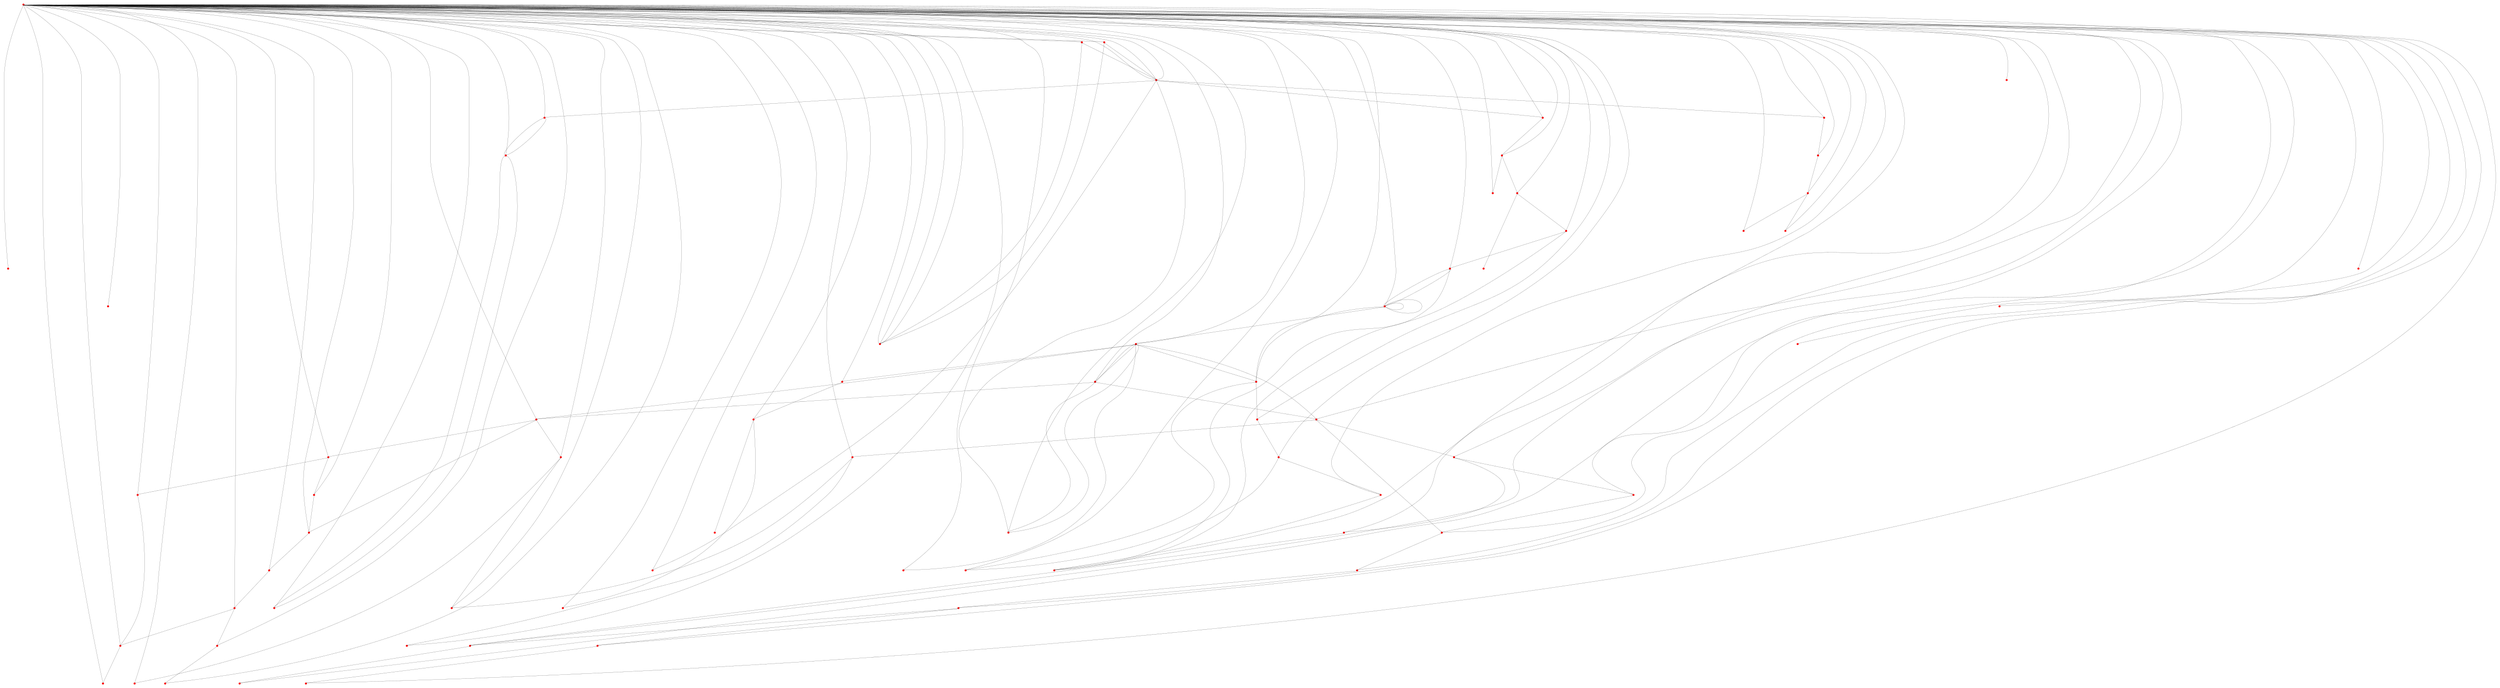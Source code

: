 graph PDF09a0f7aae0e22b5d80c7950890f3f738 {
node [shape=circle color=red height=0.01 width=0.01 label=""]
edge [weight=0.01 penwidth=0.1]
0 -- 25
0 -- 26
26 -- 10
26 -- 16
26 -- 36
26 -- 13
26 -- 6
0 -- 27
27 -- 13
27 -- 37
27 -- 64
27 -- 34
27 -- 32
0 -- 28
28 -- 39
28 -- 29
0 -- 29
0 -- 30
30 -- 39
30 -- 31
0 -- 31
0 -- 32
0 -- 33
0 -- 34
34 -- 41
34 -- 45
0 -- 35
35 -- 24
35 -- 26
0 -- 36
36 -- 14
0 -- 37
37 -- 38
37 -- 40
0 -- 38
38 -- 47
38 -- 27
38 -- 28
38 -- 46
0 -- 39
0 -- 40
40 -- 56
40 -- 27
40 -- 30
40 -- 55
0 -- 41
0 -- 42
0 -- 43
43 -- 42
0 -- 44
44 -- 41
44 -- 43
0 -- 45
45 -- 44
0 -- 46
46 -- 53
46 -- 54
0 -- 47
47 -- 48
0 -- 48
48 -- 49
0 -- 49
49 -- 51
49 -- 50
0 -- 50
50 -- 2
0 -- 51
51 -- 52
0 -- 52
0 -- 53
53 -- 50
0 -- 54
54 -- 47
0 -- 55
55 -- 62
55 -- 63
0 -- 56
56 -- 57
0 -- 57
57 -- 58
0 -- 58
58 -- 60
58 -- 59
0 -- 59
59 -- 3
0 -- 60
60 -- 61
0 -- 61
0 -- 62
62 -- 59
0 -- 63
63 -- 56
0 -- 64
64 -- 65
0 -- 65
65 -- 66
65 -- 67
0 -- 66
0 -- 68
0 -- 1
0 -- 2
0 -- 3
0 -- 4
0 -- 5
0 -- 6
0 -- 7
0 -- 8
0 -- 9
9 -- 24
9 -- 26
0 -- 10
10 -- 11
0 -- 11
11 -- 10
11 -- 12
0 -- 12
12 -- 11
0 -- 13
13 -- 27
0 -- 14
14 -- 15
0 -- 15
15 -- 5
15 -- 4
0 -- 16
16 -- 17
0 -- 17
17 -- 18
17 -- 19
0 -- 18
0 -- 19
19 -- 21
19 -- 20
0 -- 20
20 -- 42
20 -- 22
0 -- 22
22 -- 42
22 -- 23
0 -- 23
23 -- 22
23 -- 34
23 -- 23
23 -- 27
23 -- 23
0 -- 24
0 -- 24
0 -- 26
0 -- 24
0 -- 26
}
